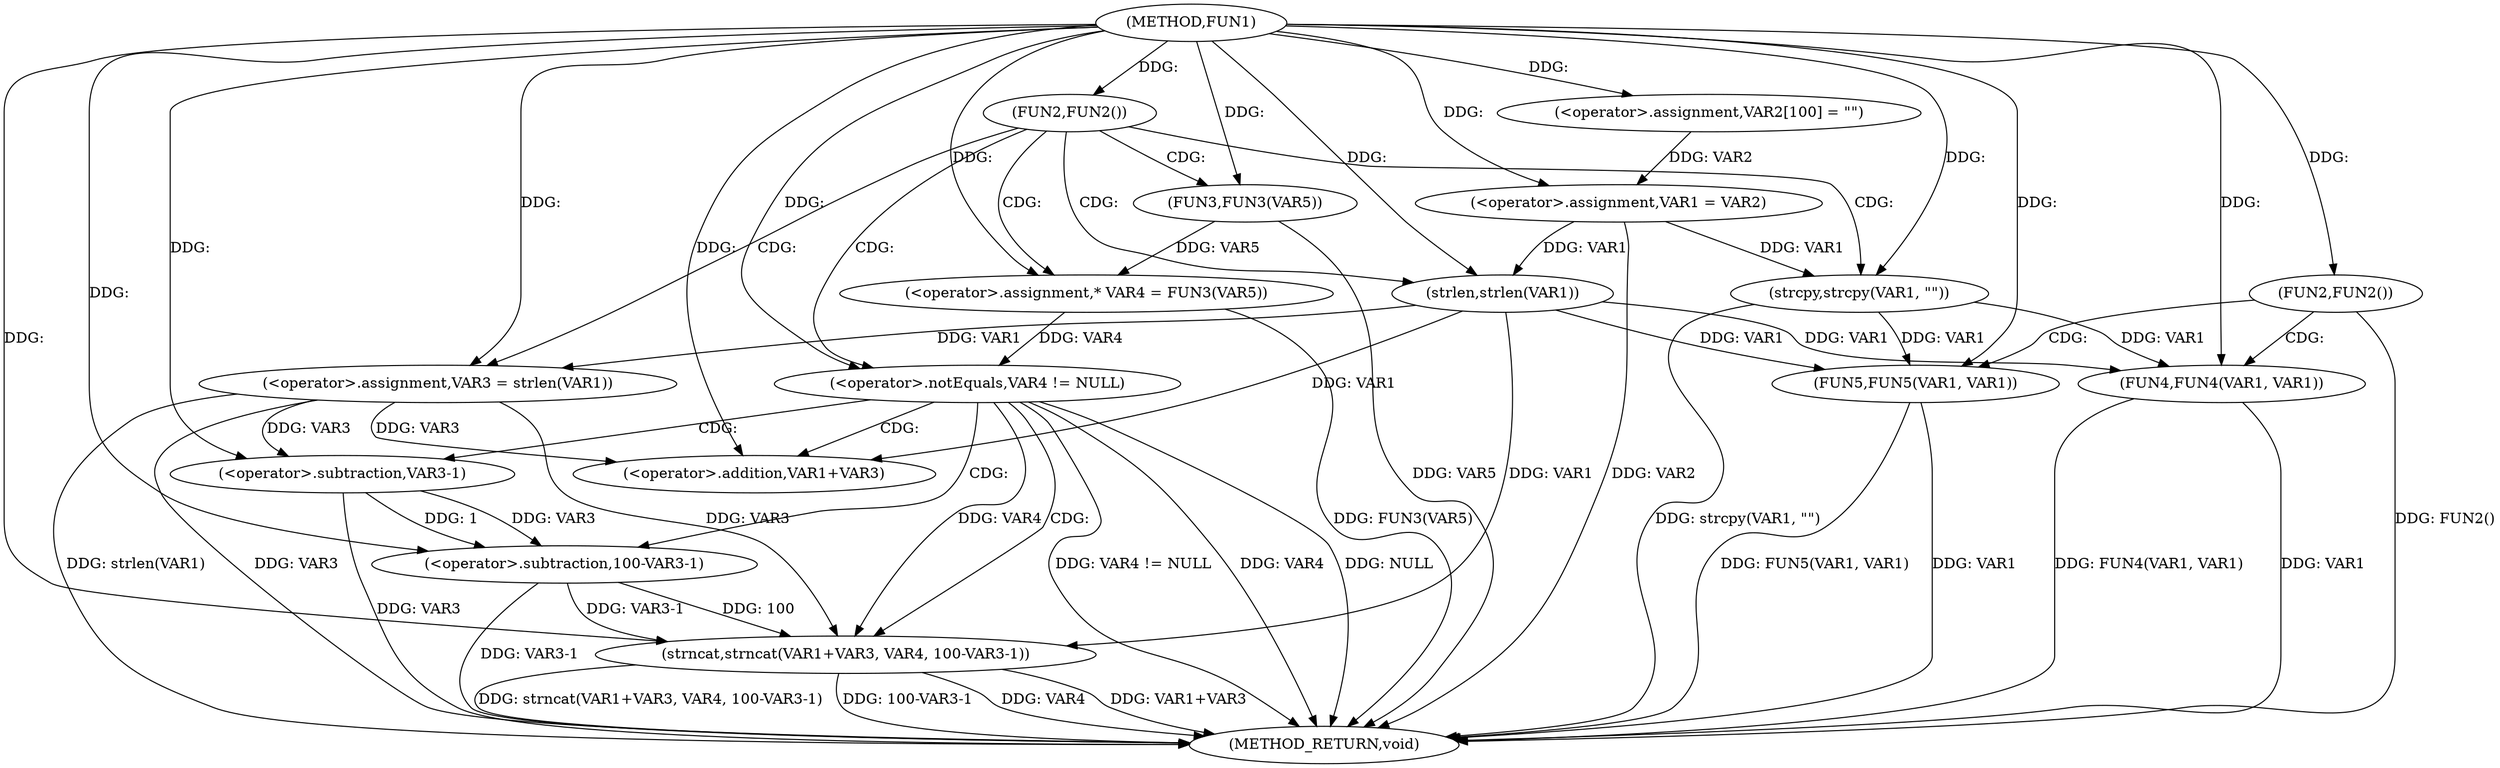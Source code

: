 digraph FUN1 {  
"1000100" [label = "(METHOD,FUN1)" ]
"1000155" [label = "(METHOD_RETURN,void)" ]
"1000104" [label = "(<operator>.assignment,VAR2[100] = \"\")" ]
"1000107" [label = "(<operator>.assignment,VAR1 = VAR2)" ]
"1000111" [label = "(FUN2,FUN2())" ]
"1000115" [label = "(<operator>.assignment,VAR3 = strlen(VAR1))" ]
"1000117" [label = "(strlen,strlen(VAR1))" ]
"1000120" [label = "(<operator>.assignment,* VAR4 = FUN3(VAR5))" ]
"1000122" [label = "(FUN3,FUN3(VAR5))" ]
"1000125" [label = "(<operator>.notEquals,VAR4 != NULL)" ]
"1000129" [label = "(strncat,strncat(VAR1+VAR3, VAR4, 100-VAR3-1))" ]
"1000130" [label = "(<operator>.addition,VAR1+VAR3)" ]
"1000134" [label = "(<operator>.subtraction,100-VAR3-1)" ]
"1000136" [label = "(<operator>.subtraction,VAR3-1)" ]
"1000141" [label = "(strcpy,strcpy(VAR1, \"\"))" ]
"1000145" [label = "(FUN2,FUN2())" ]
"1000147" [label = "(FUN4,FUN4(VAR1, VAR1))" ]
"1000152" [label = "(FUN5,FUN5(VAR1, VAR1))" ]
  "1000115" -> "1000155"  [ label = "DDG: strlen(VAR1)"] 
  "1000125" -> "1000155"  [ label = "DDG: VAR4 != NULL"] 
  "1000152" -> "1000155"  [ label = "DDG: FUN5(VAR1, VAR1)"] 
  "1000129" -> "1000155"  [ label = "DDG: VAR4"] 
  "1000152" -> "1000155"  [ label = "DDG: VAR1"] 
  "1000129" -> "1000155"  [ label = "DDG: VAR1+VAR3"] 
  "1000125" -> "1000155"  [ label = "DDG: VAR4"] 
  "1000122" -> "1000155"  [ label = "DDG: VAR5"] 
  "1000141" -> "1000155"  [ label = "DDG: strcpy(VAR1, \"\")"] 
  "1000129" -> "1000155"  [ label = "DDG: strncat(VAR1+VAR3, VAR4, 100-VAR3-1)"] 
  "1000129" -> "1000155"  [ label = "DDG: 100-VAR3-1"] 
  "1000147" -> "1000155"  [ label = "DDG: VAR1"] 
  "1000125" -> "1000155"  [ label = "DDG: NULL"] 
  "1000134" -> "1000155"  [ label = "DDG: VAR3-1"] 
  "1000120" -> "1000155"  [ label = "DDG: FUN3(VAR5)"] 
  "1000145" -> "1000155"  [ label = "DDG: FUN2()"] 
  "1000147" -> "1000155"  [ label = "DDG: FUN4(VAR1, VAR1)"] 
  "1000115" -> "1000155"  [ label = "DDG: VAR3"] 
  "1000136" -> "1000155"  [ label = "DDG: VAR3"] 
  "1000107" -> "1000155"  [ label = "DDG: VAR2"] 
  "1000100" -> "1000104"  [ label = "DDG: "] 
  "1000104" -> "1000107"  [ label = "DDG: VAR2"] 
  "1000100" -> "1000107"  [ label = "DDG: "] 
  "1000100" -> "1000111"  [ label = "DDG: "] 
  "1000117" -> "1000115"  [ label = "DDG: VAR1"] 
  "1000100" -> "1000115"  [ label = "DDG: "] 
  "1000107" -> "1000117"  [ label = "DDG: VAR1"] 
  "1000100" -> "1000117"  [ label = "DDG: "] 
  "1000122" -> "1000120"  [ label = "DDG: VAR5"] 
  "1000100" -> "1000120"  [ label = "DDG: "] 
  "1000100" -> "1000122"  [ label = "DDG: "] 
  "1000120" -> "1000125"  [ label = "DDG: VAR4"] 
  "1000100" -> "1000125"  [ label = "DDG: "] 
  "1000117" -> "1000129"  [ label = "DDG: VAR1"] 
  "1000100" -> "1000129"  [ label = "DDG: "] 
  "1000115" -> "1000129"  [ label = "DDG: VAR3"] 
  "1000117" -> "1000130"  [ label = "DDG: VAR1"] 
  "1000100" -> "1000130"  [ label = "DDG: "] 
  "1000115" -> "1000130"  [ label = "DDG: VAR3"] 
  "1000125" -> "1000129"  [ label = "DDG: VAR4"] 
  "1000134" -> "1000129"  [ label = "DDG: 100"] 
  "1000134" -> "1000129"  [ label = "DDG: VAR3-1"] 
  "1000100" -> "1000134"  [ label = "DDG: "] 
  "1000136" -> "1000134"  [ label = "DDG: VAR3"] 
  "1000136" -> "1000134"  [ label = "DDG: 1"] 
  "1000100" -> "1000136"  [ label = "DDG: "] 
  "1000115" -> "1000136"  [ label = "DDG: VAR3"] 
  "1000107" -> "1000141"  [ label = "DDG: VAR1"] 
  "1000100" -> "1000141"  [ label = "DDG: "] 
  "1000100" -> "1000145"  [ label = "DDG: "] 
  "1000141" -> "1000147"  [ label = "DDG: VAR1"] 
  "1000117" -> "1000147"  [ label = "DDG: VAR1"] 
  "1000100" -> "1000147"  [ label = "DDG: "] 
  "1000141" -> "1000152"  [ label = "DDG: VAR1"] 
  "1000117" -> "1000152"  [ label = "DDG: VAR1"] 
  "1000100" -> "1000152"  [ label = "DDG: "] 
  "1000111" -> "1000125"  [ label = "CDG: "] 
  "1000111" -> "1000120"  [ label = "CDG: "] 
  "1000111" -> "1000117"  [ label = "CDG: "] 
  "1000111" -> "1000141"  [ label = "CDG: "] 
  "1000111" -> "1000115"  [ label = "CDG: "] 
  "1000111" -> "1000122"  [ label = "CDG: "] 
  "1000125" -> "1000129"  [ label = "CDG: "] 
  "1000125" -> "1000130"  [ label = "CDG: "] 
  "1000125" -> "1000136"  [ label = "CDG: "] 
  "1000125" -> "1000134"  [ label = "CDG: "] 
  "1000145" -> "1000147"  [ label = "CDG: "] 
  "1000145" -> "1000152"  [ label = "CDG: "] 
}
